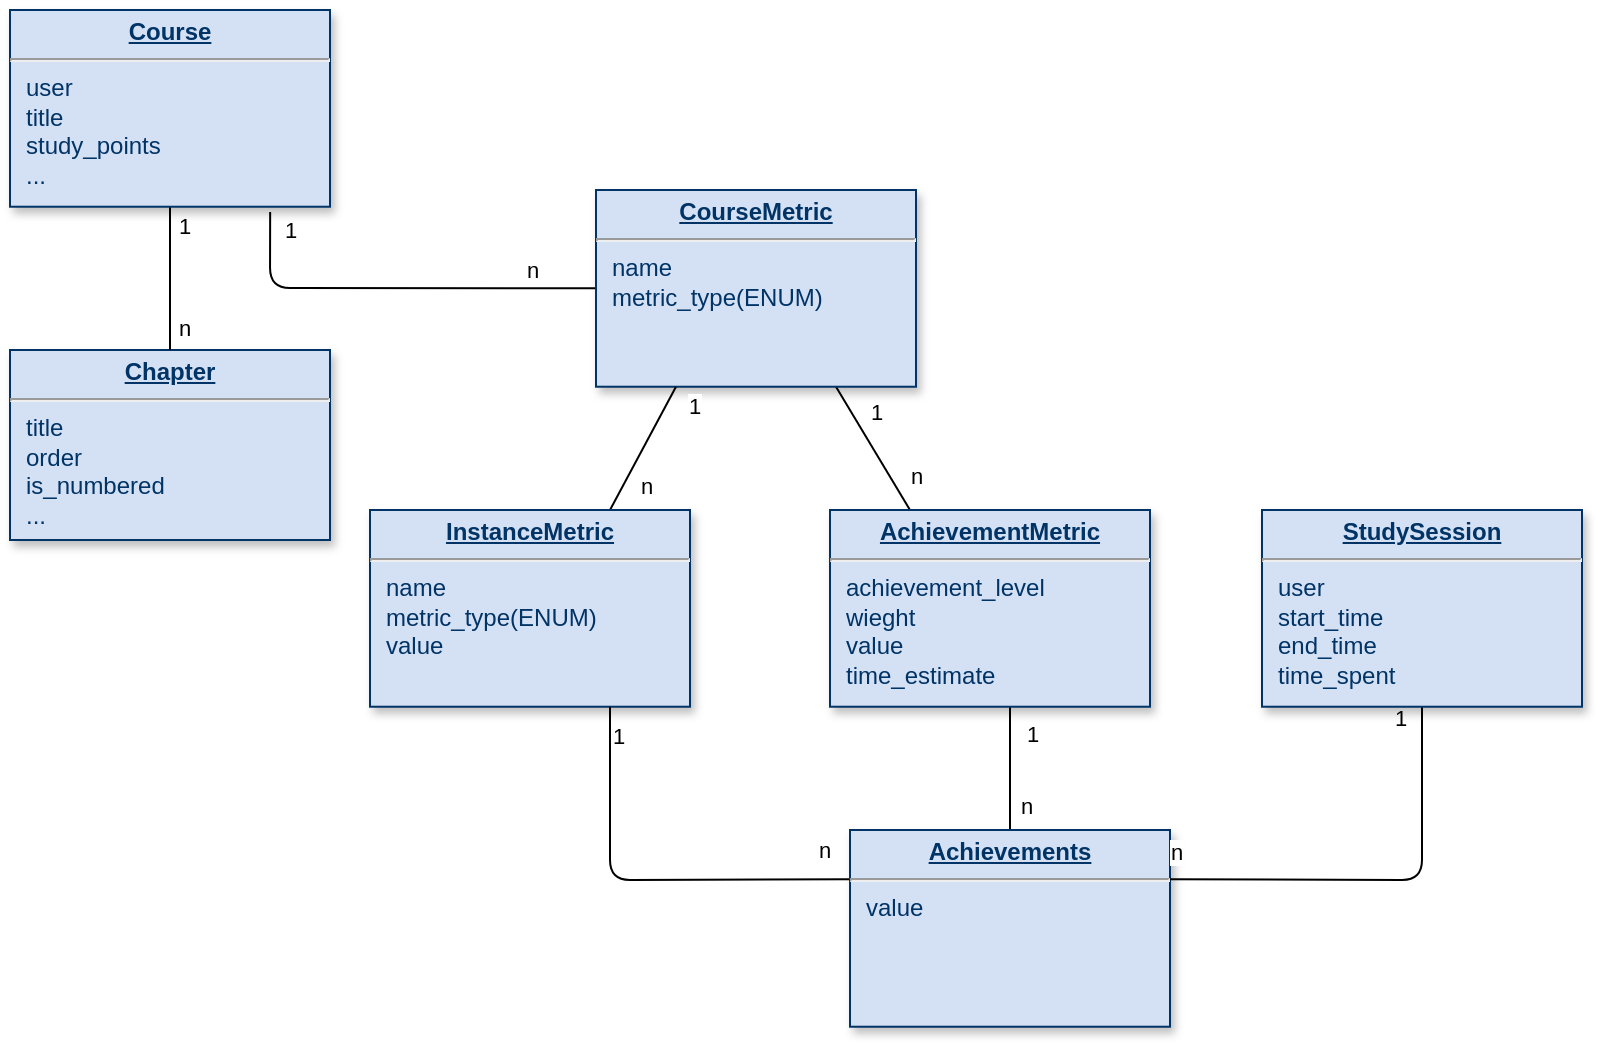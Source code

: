 <mxfile>
    <diagram name="Page-1" id="efa7a0a1-bf9b-a30e-e6df-94a7791c09e9">
        <mxGraphModel dx="699" dy="768" grid="1" gridSize="10" guides="1" tooltips="1" connect="1" arrows="1" fold="1" page="1" pageScale="1" pageWidth="826" pageHeight="1169" background="none" math="0" shadow="0">
            <root>
                <mxCell id="0"/>
                <mxCell id="1" parent="0"/>
                <mxCell id="21" value="&lt;p style=&quot;margin: 0px; margin-top: 4px; text-align: center; text-decoration: underline;&quot;&gt;&lt;strong&gt;Chapter&lt;/strong&gt;&lt;/p&gt;&lt;hr&gt;&lt;p style=&quot;margin: 0px; margin-left: 8px;&quot;&gt;&lt;span style=&quot;background-color: initial;&quot;&gt;title&lt;/span&gt;&lt;br&gt;&lt;/p&gt;&lt;p style=&quot;margin: 0px; margin-left: 8px;&quot;&gt;order&lt;/p&gt;&lt;p style=&quot;margin: 0px; margin-left: 8px;&quot;&gt;is_numbered&lt;/p&gt;&lt;p style=&quot;margin: 0px; margin-left: 8px;&quot;&gt;...&lt;/p&gt;" style="verticalAlign=top;align=left;overflow=fill;fontSize=12;fontFamily=Helvetica;html=1;strokeColor=#003366;shadow=1;fillColor=#D4E1F5;fontColor=#003366" parent="1" vertex="1">
                    <mxGeometry x="40" y="210" width="160" height="95" as="geometry"/>
                </mxCell>
                <mxCell id="94" style="edgeStyle=none;html=1;entryX=0;entryY=0.5;entryDx=0;entryDy=0;endArrow=none;endFill=0;exitX=0.813;exitY=1.027;exitDx=0;exitDy=0;exitPerimeter=0;" parent="1" source="25" target="93" edge="1">
                    <mxGeometry relative="1" as="geometry">
                        <Array as="points">
                            <mxPoint x="170" y="179"/>
                        </Array>
                    </mxGeometry>
                </mxCell>
                <mxCell id="98" value="1&lt;br&gt;" style="edgeLabel;html=1;align=center;verticalAlign=middle;resizable=0;points=[];" parent="94" vertex="1" connectable="0">
                    <mxGeometry x="-0.444" y="-2" relative="1" as="geometry">
                        <mxPoint x="-8" y="-31" as="offset"/>
                    </mxGeometry>
                </mxCell>
                <mxCell id="99" value="n" style="edgeLabel;html=1;align=center;verticalAlign=middle;resizable=0;points=[];" parent="94" vertex="1" connectable="0">
                    <mxGeometry x="0.333" y="-2" relative="1" as="geometry">
                        <mxPoint x="35" y="-11" as="offset"/>
                    </mxGeometry>
                </mxCell>
                <mxCell id="100" style="edgeStyle=none;html=1;entryX=0.5;entryY=0;entryDx=0;entryDy=0;endArrow=none;endFill=0;" parent="1" source="25" target="21" edge="1">
                    <mxGeometry relative="1" as="geometry"/>
                </mxCell>
                <mxCell id="101" value="1" style="edgeLabel;html=1;align=center;verticalAlign=middle;resizable=0;points=[];" parent="100" vertex="1" connectable="0">
                    <mxGeometry x="-0.461" y="1" relative="1" as="geometry">
                        <mxPoint x="6" y="-10" as="offset"/>
                    </mxGeometry>
                </mxCell>
                <mxCell id="102" value="n" style="edgeLabel;html=1;align=center;verticalAlign=middle;resizable=0;points=[];" parent="100" vertex="1" connectable="0">
                    <mxGeometry x="0.609" y="3" relative="1" as="geometry">
                        <mxPoint x="4" y="3" as="offset"/>
                    </mxGeometry>
                </mxCell>
                <mxCell id="25" value="&lt;p style=&quot;margin: 0px; margin-top: 4px; text-align: center; text-decoration: underline;&quot;&gt;&lt;b&gt;Course&lt;/b&gt;&lt;/p&gt;&lt;hr&gt;&lt;p style=&quot;margin: 0px; margin-left: 8px;&quot;&gt;user&lt;/p&gt;&lt;p style=&quot;margin: 0px; margin-left: 8px;&quot;&gt;title&lt;/p&gt;&lt;p style=&quot;margin: 0px; margin-left: 8px;&quot;&gt;study_points&lt;/p&gt;&lt;p style=&quot;margin: 0px; margin-left: 8px;&quot;&gt;...&lt;/p&gt;&lt;p style=&quot;margin: 0px; margin-left: 8px;&quot;&gt;&lt;br&gt;&lt;/p&gt;&lt;p style=&quot;margin: 0px; margin-left: 8px;&quot;&gt;&lt;br&gt;&lt;/p&gt;" style="verticalAlign=top;align=left;overflow=fill;fontSize=12;fontFamily=Helvetica;html=1;strokeColor=#003366;shadow=1;fillColor=#D4E1F5;fontColor=#003366" parent="1" vertex="1">
                    <mxGeometry x="40" y="40" width="160" height="98.36" as="geometry"/>
                </mxCell>
                <mxCell id="121" style="edgeStyle=none;html=1;exitX=0.75;exitY=1;exitDx=0;exitDy=0;entryX=0.25;entryY=0;entryDx=0;entryDy=0;endArrow=none;endFill=0;" parent="1" source="93" target="103" edge="1">
                    <mxGeometry relative="1" as="geometry"/>
                </mxCell>
                <mxCell id="123" value="1" style="edgeLabel;html=1;align=center;verticalAlign=middle;resizable=0;points=[];" parent="121" vertex="1" connectable="0">
                    <mxGeometry x="-0.493" y="2" relative="1" as="geometry">
                        <mxPoint x="9" y="-2" as="offset"/>
                    </mxGeometry>
                </mxCell>
                <mxCell id="124" value="n" style="edgeLabel;html=1;align=center;verticalAlign=middle;resizable=0;points=[];" parent="121" vertex="1" connectable="0">
                    <mxGeometry x="0.423" y="-2" relative="1" as="geometry">
                        <mxPoint x="15" as="offset"/>
                    </mxGeometry>
                </mxCell>
                <mxCell id="93" value="&lt;p style=&quot;margin: 0px; margin-top: 4px; text-align: center; text-decoration: underline;&quot;&gt;&lt;b&gt;CourseMetric&lt;/b&gt;&lt;/p&gt;&lt;hr&gt;&lt;p style=&quot;margin: 0px; margin-left: 8px;&quot;&gt;&lt;span style=&quot;background-color: initial;&quot;&gt;name&lt;/span&gt;&lt;br&gt;&lt;/p&gt;&lt;p style=&quot;margin: 0px; margin-left: 8px;&quot;&gt;metric_type(ENUM)&lt;/p&gt;&lt;p style=&quot;margin: 0px; margin-left: 8px;&quot;&gt;&lt;br&gt;&lt;/p&gt;&lt;p style=&quot;margin: 0px; margin-left: 8px;&quot;&gt;&lt;br&gt;&lt;/p&gt;&lt;p style=&quot;margin: 0px; margin-left: 8px;&quot;&gt;&lt;br&gt;&lt;/p&gt;&lt;p style=&quot;margin: 0px; margin-left: 8px;&quot;&gt;&lt;br&gt;&lt;/p&gt;" style="verticalAlign=top;align=left;overflow=fill;fontSize=12;fontFamily=Helvetica;html=1;strokeColor=#003366;shadow=1;fillColor=#D4E1F5;fontColor=#003366" parent="1" vertex="1">
                    <mxGeometry x="333" y="130" width="160" height="98.36" as="geometry"/>
                </mxCell>
                <mxCell id="118" style="edgeStyle=none;html=1;endArrow=none;endFill=0;" parent="1" target="113" edge="1">
                    <mxGeometry relative="1" as="geometry">
                        <mxPoint x="540" y="310" as="sourcePoint"/>
                    </mxGeometry>
                </mxCell>
                <mxCell id="119" value="1" style="edgeLabel;html=1;align=center;verticalAlign=middle;resizable=0;points=[];" parent="118" vertex="1" connectable="0">
                    <mxGeometry x="-0.665" y="1" relative="1" as="geometry">
                        <mxPoint x="9" as="offset"/>
                    </mxGeometry>
                </mxCell>
                <mxCell id="120" value="n" style="edgeLabel;html=1;align=center;verticalAlign=middle;resizable=0;points=[];" parent="118" vertex="1" connectable="0">
                    <mxGeometry x="0.379" y="3" relative="1" as="geometry">
                        <mxPoint x="5" y="31" as="offset"/>
                    </mxGeometry>
                </mxCell>
                <mxCell id="125" value="1" style="edgeLabel;html=1;align=center;verticalAlign=middle;resizable=0;points=[];" parent="118" vertex="1" connectable="0">
                    <mxGeometry x="0.316" y="3" relative="1" as="geometry">
                        <mxPoint x="8" as="offset"/>
                    </mxGeometry>
                </mxCell>
                <mxCell id="103" value="&lt;p style=&quot;margin: 0px; margin-top: 4px; text-align: center; text-decoration: underline;&quot;&gt;&lt;b&gt;AchievementMetric&lt;/b&gt;&lt;/p&gt;&lt;hr&gt;&lt;p style=&quot;margin: 0px; margin-left: 8px;&quot;&gt;achievement_level&lt;/p&gt;&lt;p style=&quot;margin: 0px; margin-left: 8px;&quot;&gt;wieght&lt;/p&gt;&lt;p style=&quot;margin: 0px; margin-left: 8px;&quot;&gt;value&lt;/p&gt;&lt;p style=&quot;margin: 0px; margin-left: 8px;&quot;&gt;time_estimate&lt;/p&gt;&lt;p style=&quot;margin: 0px; margin-left: 8px;&quot;&gt;&lt;br&gt;&lt;/p&gt;&lt;p style=&quot;margin: 0px; margin-left: 8px;&quot;&gt;&lt;br&gt;&lt;/p&gt;&lt;p style=&quot;margin: 0px; margin-left: 8px;&quot;&gt;&lt;br&gt;&lt;/p&gt;&lt;p style=&quot;margin: 0px; margin-left: 8px;&quot;&gt;&lt;br&gt;&lt;/p&gt;" style="verticalAlign=top;align=left;overflow=fill;fontSize=12;fontFamily=Helvetica;html=1;strokeColor=#003366;shadow=1;fillColor=#D4E1F5;fontColor=#003366" parent="1" vertex="1">
                    <mxGeometry x="450" y="290" width="160" height="98.36" as="geometry"/>
                </mxCell>
                <mxCell id="108" style="edgeStyle=none;html=1;entryX=0.25;entryY=1;entryDx=0;entryDy=0;endArrow=none;endFill=0;exitX=0.75;exitY=0;exitDx=0;exitDy=0;" parent="1" source="107" target="93" edge="1">
                    <mxGeometry relative="1" as="geometry"/>
                </mxCell>
                <mxCell id="109" value="1" style="edgeLabel;html=1;align=center;verticalAlign=middle;resizable=0;points=[];" parent="108" vertex="1" connectable="0">
                    <mxGeometry x="0.546" y="-1" relative="1" as="geometry">
                        <mxPoint x="15" y="-5" as="offset"/>
                    </mxGeometry>
                </mxCell>
                <mxCell id="110" value="n" style="edgeLabel;html=1;align=center;verticalAlign=middle;resizable=0;points=[];" parent="108" vertex="1" connectable="0">
                    <mxGeometry x="-0.382" y="-2" relative="1" as="geometry">
                        <mxPoint x="6" y="6" as="offset"/>
                    </mxGeometry>
                </mxCell>
                <mxCell id="107" value="&lt;p style=&quot;margin: 0px; margin-top: 4px; text-align: center; text-decoration: underline;&quot;&gt;&lt;b&gt;InstanceMetric&lt;/b&gt;&lt;/p&gt;&lt;hr&gt;&lt;p style=&quot;margin: 0px; margin-left: 8px;&quot;&gt;&lt;span style=&quot;background-color: initial;&quot;&gt;name&lt;/span&gt;&lt;br&gt;&lt;/p&gt;&lt;p style=&quot;margin: 0px; margin-left: 8px;&quot;&gt;metric_type(ENUM)&lt;/p&gt;&lt;p style=&quot;margin: 0px; margin-left: 8px;&quot;&gt;value&lt;/p&gt;&lt;p style=&quot;margin: 0px; margin-left: 8px;&quot;&gt;&lt;br&gt;&lt;/p&gt;&lt;p style=&quot;margin: 0px; margin-left: 8px;&quot;&gt;&lt;br&gt;&lt;/p&gt;&lt;p style=&quot;margin: 0px; margin-left: 8px;&quot;&gt;&lt;br&gt;&lt;/p&gt;&lt;p style=&quot;margin: 0px; margin-left: 8px;&quot;&gt;&lt;br&gt;&lt;/p&gt;" style="verticalAlign=top;align=left;overflow=fill;fontSize=12;fontFamily=Helvetica;html=1;strokeColor=#003366;shadow=1;fillColor=#D4E1F5;fontColor=#003366" parent="1" vertex="1">
                    <mxGeometry x="220" y="290" width="160" height="98.36" as="geometry"/>
                </mxCell>
                <mxCell id="122" style="edgeStyle=none;html=1;entryX=0.75;entryY=1;entryDx=0;entryDy=0;endArrow=none;endFill=0;exitX=0;exitY=0.25;exitDx=0;exitDy=0;" parent="1" source="113" target="107" edge="1">
                    <mxGeometry relative="1" as="geometry">
                        <mxPoint x="373" y="450" as="sourcePoint"/>
                        <mxPoint x="330.0" y="388.36" as="targetPoint"/>
                        <Array as="points">
                            <mxPoint x="340" y="475"/>
                        </Array>
                    </mxGeometry>
                </mxCell>
                <mxCell id="126" value="1" style="edgeLabel;html=1;align=center;verticalAlign=middle;resizable=0;points=[];" parent="122" vertex="1" connectable="0">
                    <mxGeometry x="0.513" y="-1" relative="1" as="geometry">
                        <mxPoint x="3" y="-36" as="offset"/>
                    </mxGeometry>
                </mxCell>
                <mxCell id="127" value="n" style="edgeLabel;html=1;align=center;verticalAlign=middle;resizable=0;points=[];" parent="122" vertex="1" connectable="0">
                    <mxGeometry x="-0.498" y="-1" relative="1" as="geometry">
                        <mxPoint x="39" y="-14" as="offset"/>
                    </mxGeometry>
                </mxCell>
                <mxCell id="113" value="&lt;p style=&quot;margin: 0px; margin-top: 4px; text-align: center; text-decoration: underline;&quot;&gt;&lt;b&gt;Achievements&lt;/b&gt;&lt;/p&gt;&lt;hr&gt;&lt;p style=&quot;margin: 0px; margin-left: 8px;&quot;&gt;value&lt;/p&gt;&lt;p style=&quot;margin: 0px; margin-left: 8px;&quot;&gt;&lt;br&gt;&lt;/p&gt;&lt;p style=&quot;margin: 0px; margin-left: 8px;&quot;&gt;&lt;br&gt;&lt;/p&gt;&lt;p style=&quot;margin: 0px; margin-left: 8px;&quot;&gt;&lt;br&gt;&lt;/p&gt;&lt;p style=&quot;margin: 0px; margin-left: 8px;&quot;&gt;&lt;br&gt;&lt;/p&gt;&lt;p style=&quot;margin: 0px; margin-left: 8px;&quot;&gt;&lt;br&gt;&lt;/p&gt;" style="verticalAlign=top;align=left;overflow=fill;fontSize=12;fontFamily=Helvetica;html=1;strokeColor=#003366;shadow=1;fillColor=#D4E1F5;fontColor=#003366" parent="1" vertex="1">
                    <mxGeometry x="460" y="450" width="160" height="98.36" as="geometry"/>
                </mxCell>
                <mxCell id="129" style="edgeStyle=none;html=1;exitX=0.5;exitY=1;exitDx=0;exitDy=0;entryX=1;entryY=0.25;entryDx=0;entryDy=0;endArrow=none;endFill=0;" edge="1" parent="1" source="128" target="113">
                    <mxGeometry relative="1" as="geometry">
                        <Array as="points">
                            <mxPoint x="746" y="475"/>
                        </Array>
                    </mxGeometry>
                </mxCell>
                <mxCell id="130" value="1" style="edgeLabel;html=1;align=center;verticalAlign=middle;resizable=0;points=[];" vertex="1" connectable="0" parent="129">
                    <mxGeometry x="-0.548" y="1" relative="1" as="geometry">
                        <mxPoint x="-12" y="-43" as="offset"/>
                    </mxGeometry>
                </mxCell>
                <mxCell id="131" value="n" style="edgeLabel;html=1;align=center;verticalAlign=middle;resizable=0;points=[];" vertex="1" connectable="0" parent="129">
                    <mxGeometry x="0.444" y="-3" relative="1" as="geometry">
                        <mxPoint x="-56" y="-11" as="offset"/>
                    </mxGeometry>
                </mxCell>
                <mxCell id="128" value="&lt;p style=&quot;margin: 0px; margin-top: 4px; text-align: center; text-decoration: underline;&quot;&gt;&lt;b&gt;StudySession&lt;/b&gt;&lt;/p&gt;&lt;hr&gt;&lt;p style=&quot;margin: 0px; margin-left: 8px;&quot;&gt;user&lt;/p&gt;&lt;p style=&quot;margin: 0px; margin-left: 8px;&quot;&gt;start_time&lt;/p&gt;&lt;p style=&quot;margin: 0px; margin-left: 8px;&quot;&gt;end_time&lt;/p&gt;&lt;p style=&quot;margin: 0px; margin-left: 8px;&quot;&gt;time_spent&lt;/p&gt;&lt;p style=&quot;margin: 0px; margin-left: 8px;&quot;&gt;&lt;br&gt;&lt;/p&gt;&lt;p style=&quot;margin: 0px; margin-left: 8px;&quot;&gt;&lt;br&gt;&lt;/p&gt;&lt;p style=&quot;margin: 0px; margin-left: 8px;&quot;&gt;&lt;br&gt;&lt;/p&gt;&lt;p style=&quot;margin: 0px; margin-left: 8px;&quot;&gt;&lt;br&gt;&lt;/p&gt;&lt;p style=&quot;margin: 0px; margin-left: 8px;&quot;&gt;&lt;br&gt;&lt;/p&gt;" style="verticalAlign=top;align=left;overflow=fill;fontSize=12;fontFamily=Helvetica;html=1;strokeColor=#003366;shadow=1;fillColor=#D4E1F5;fontColor=#003366" vertex="1" parent="1">
                    <mxGeometry x="666" y="290" width="160" height="98.36" as="geometry"/>
                </mxCell>
            </root>
        </mxGraphModel>
    </diagram>
</mxfile>